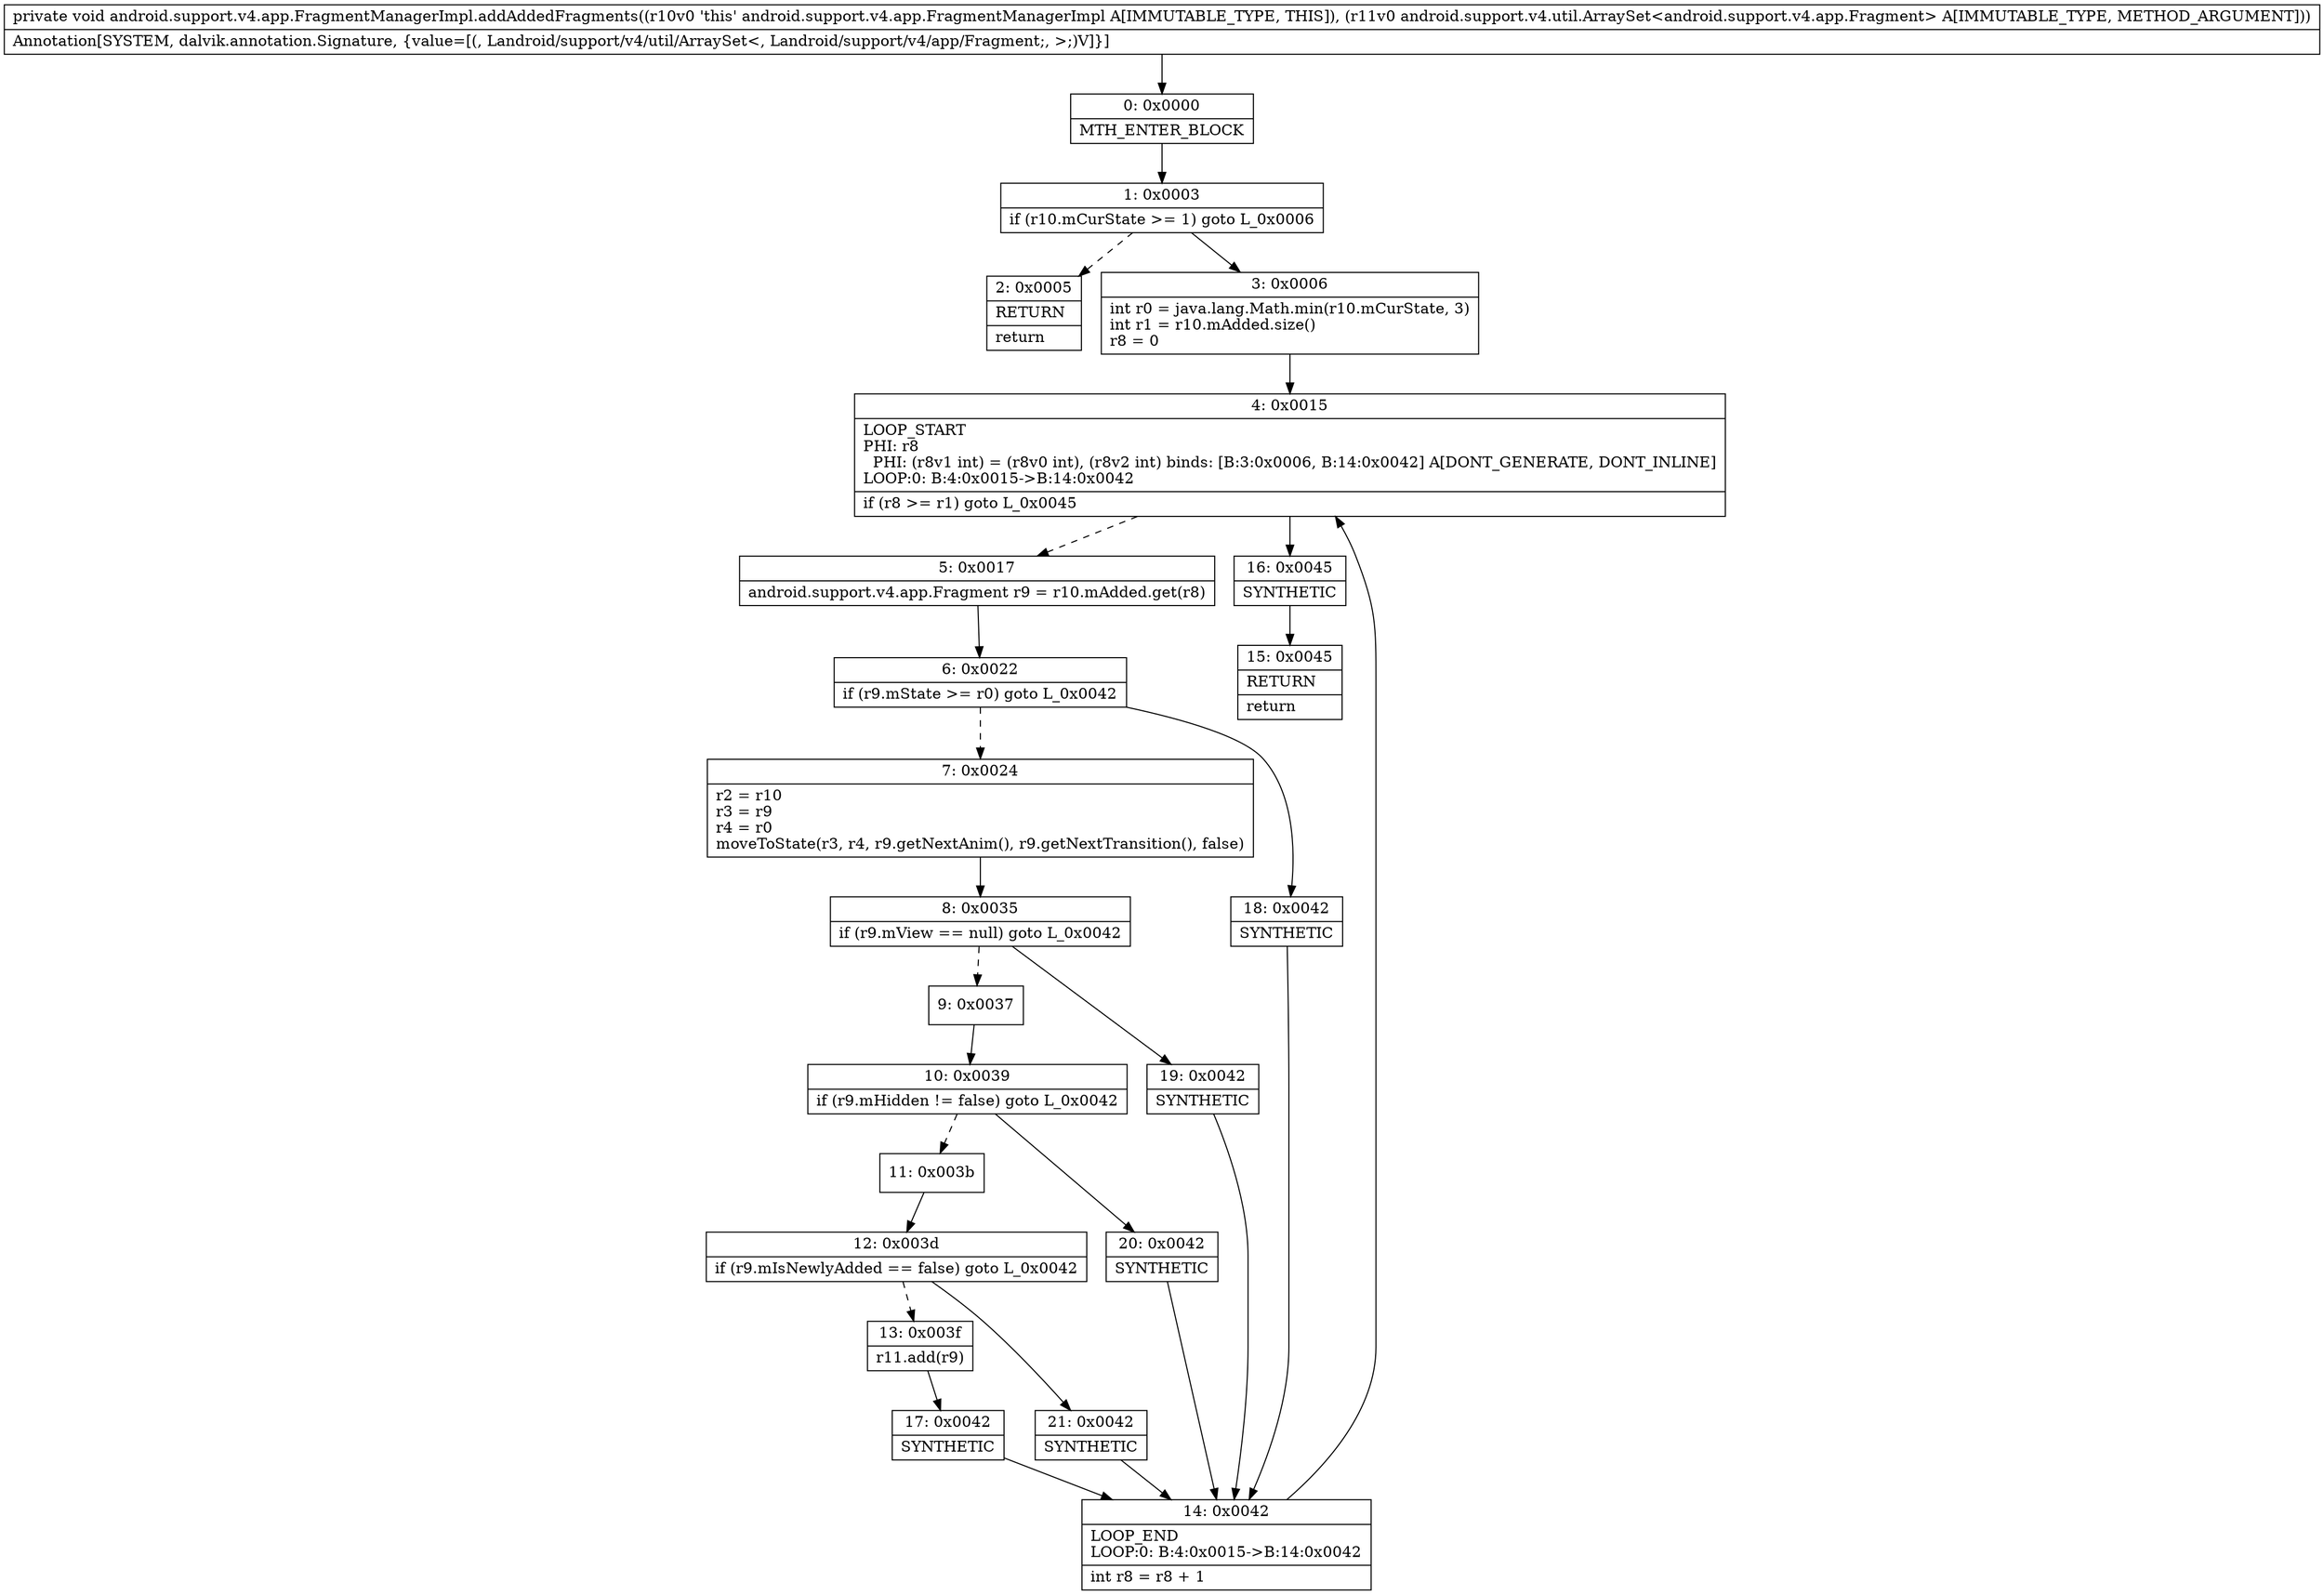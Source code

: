 digraph "CFG forandroid.support.v4.app.FragmentManagerImpl.addAddedFragments(Landroid\/support\/v4\/util\/ArraySet;)V" {
Node_0 [shape=record,label="{0\:\ 0x0000|MTH_ENTER_BLOCK\l}"];
Node_1 [shape=record,label="{1\:\ 0x0003|if (r10.mCurState \>= 1) goto L_0x0006\l}"];
Node_2 [shape=record,label="{2\:\ 0x0005|RETURN\l|return\l}"];
Node_3 [shape=record,label="{3\:\ 0x0006|int r0 = java.lang.Math.min(r10.mCurState, 3)\lint r1 = r10.mAdded.size()\lr8 = 0\l}"];
Node_4 [shape=record,label="{4\:\ 0x0015|LOOP_START\lPHI: r8 \l  PHI: (r8v1 int) = (r8v0 int), (r8v2 int) binds: [B:3:0x0006, B:14:0x0042] A[DONT_GENERATE, DONT_INLINE]\lLOOP:0: B:4:0x0015\-\>B:14:0x0042\l|if (r8 \>= r1) goto L_0x0045\l}"];
Node_5 [shape=record,label="{5\:\ 0x0017|android.support.v4.app.Fragment r9 = r10.mAdded.get(r8)\l}"];
Node_6 [shape=record,label="{6\:\ 0x0022|if (r9.mState \>= r0) goto L_0x0042\l}"];
Node_7 [shape=record,label="{7\:\ 0x0024|r2 = r10\lr3 = r9\lr4 = r0\lmoveToState(r3, r4, r9.getNextAnim(), r9.getNextTransition(), false)\l}"];
Node_8 [shape=record,label="{8\:\ 0x0035|if (r9.mView == null) goto L_0x0042\l}"];
Node_9 [shape=record,label="{9\:\ 0x0037}"];
Node_10 [shape=record,label="{10\:\ 0x0039|if (r9.mHidden != false) goto L_0x0042\l}"];
Node_11 [shape=record,label="{11\:\ 0x003b}"];
Node_12 [shape=record,label="{12\:\ 0x003d|if (r9.mIsNewlyAdded == false) goto L_0x0042\l}"];
Node_13 [shape=record,label="{13\:\ 0x003f|r11.add(r9)\l}"];
Node_14 [shape=record,label="{14\:\ 0x0042|LOOP_END\lLOOP:0: B:4:0x0015\-\>B:14:0x0042\l|int r8 = r8 + 1\l}"];
Node_15 [shape=record,label="{15\:\ 0x0045|RETURN\l|return\l}"];
Node_16 [shape=record,label="{16\:\ 0x0045|SYNTHETIC\l}"];
Node_17 [shape=record,label="{17\:\ 0x0042|SYNTHETIC\l}"];
Node_18 [shape=record,label="{18\:\ 0x0042|SYNTHETIC\l}"];
Node_19 [shape=record,label="{19\:\ 0x0042|SYNTHETIC\l}"];
Node_20 [shape=record,label="{20\:\ 0x0042|SYNTHETIC\l}"];
Node_21 [shape=record,label="{21\:\ 0x0042|SYNTHETIC\l}"];
MethodNode[shape=record,label="{private void android.support.v4.app.FragmentManagerImpl.addAddedFragments((r10v0 'this' android.support.v4.app.FragmentManagerImpl A[IMMUTABLE_TYPE, THIS]), (r11v0 android.support.v4.util.ArraySet\<android.support.v4.app.Fragment\> A[IMMUTABLE_TYPE, METHOD_ARGUMENT]))  | Annotation[SYSTEM, dalvik.annotation.Signature, \{value=[(, Landroid\/support\/v4\/util\/ArraySet\<, Landroid\/support\/v4\/app\/Fragment;, \>;)V]\}]\l}"];
MethodNode -> Node_0;
Node_0 -> Node_1;
Node_1 -> Node_2[style=dashed];
Node_1 -> Node_3;
Node_3 -> Node_4;
Node_4 -> Node_5[style=dashed];
Node_4 -> Node_16;
Node_5 -> Node_6;
Node_6 -> Node_7[style=dashed];
Node_6 -> Node_18;
Node_7 -> Node_8;
Node_8 -> Node_9[style=dashed];
Node_8 -> Node_19;
Node_9 -> Node_10;
Node_10 -> Node_11[style=dashed];
Node_10 -> Node_20;
Node_11 -> Node_12;
Node_12 -> Node_13[style=dashed];
Node_12 -> Node_21;
Node_13 -> Node_17;
Node_14 -> Node_4;
Node_16 -> Node_15;
Node_17 -> Node_14;
Node_18 -> Node_14;
Node_19 -> Node_14;
Node_20 -> Node_14;
Node_21 -> Node_14;
}

